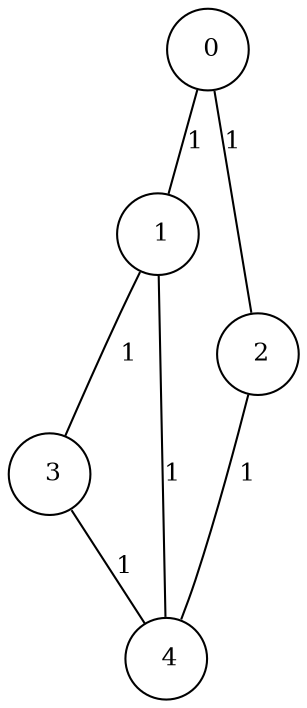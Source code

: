 graph G {
size="8.5,11;"
ratio = "expand;"
fixedsize="true;"
overlap="scale;"
node[shape=circle,width=.12,hight=.12,fontsize=12]
edge[fontsize=12]

0[label=" 0" color=black, pos="0.16597417,2.8800752!"];
1[label=" 1" color=black, pos="0.33033713,2.8933724!"];
2[label=" 2" color=black, pos="0.68666991,2.5886401!"];
3[label=" 3" color=black, pos="1.8586763,1.9239698!"];
4[label=" 4" color=black, pos="0.8147669,0.91097203!"];
0--1[label="1"]
0--2[label="1"]
1--3[label="1"]
1--4[label="1"]
2--4[label="1"]
3--4[label="1"]

}
